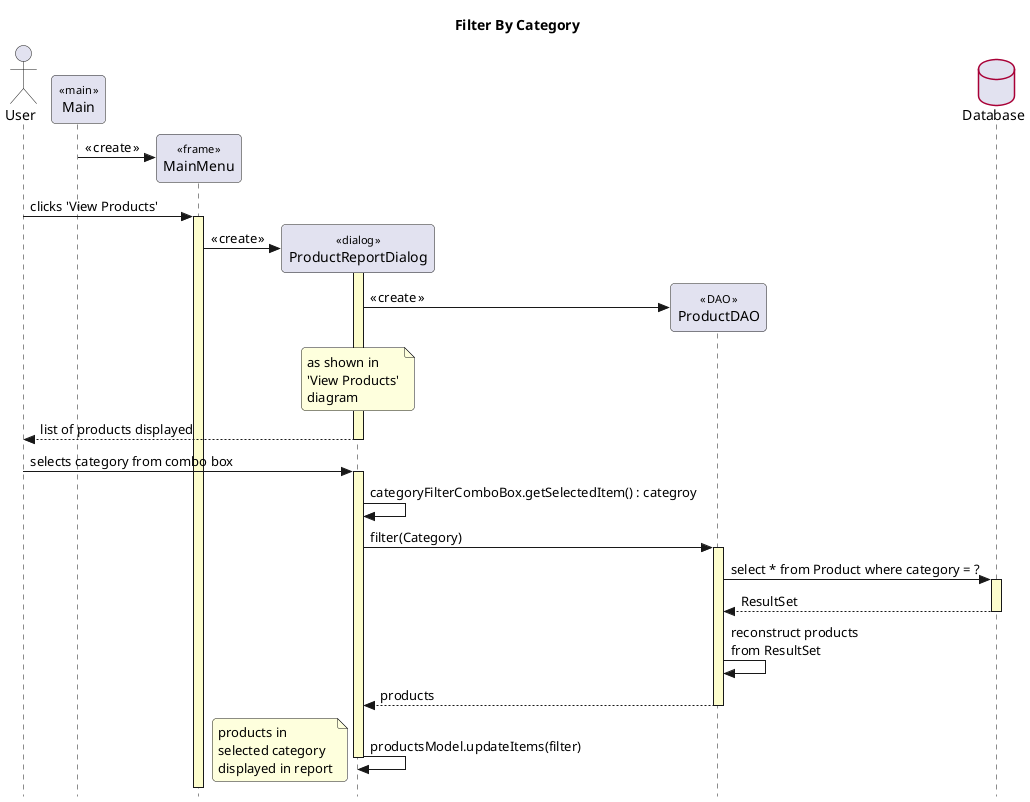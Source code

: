 @startuml

' style tweaks to make the diagram a little more readable
skinparam {
	Style strictuml
	RoundCorner 8

	Sequence {
		' make activations yellow too
		LifeLineBackgroundColor #FDFDCD

		' make stereotypes less ugly
		Stereotype {
			Font {
				Size 11
				Style plain
			}
		}
	}

	DatabaseBorderColor #A80036

}

title Filter By Category

actor User as user
participant "Main" as main << main >>
participant "MainMenu" as menu << frame >>
participant "ProductReportDialog" as report << dialog >>
participant "ProductDAO" as dao << DAO >>
database "Database" as db


create menu
main -> menu : « create »

user -> menu : clicks 'View Products'
activate menu

create report
menu -> report : « create »

activate report
create dao
report -> dao: « create »


note over report: as shown in\n'View Products'\ndiagram
user <-- report : list of products displayed

deactivate report

user -> report++ : selects category from combo box

report -> report : categoryFilterComboBox.getSelectedItem() : categroy

report -> dao++ : filter(Category)
dao -> db++ : select * from Product where category = ?
return ResultSet
dao -> dao : reconstruct products\nfrom ResultSet
return products
dao--

report -> report : productsModel.updateItems(filter)
report--
note left: products in\nselected category\ndisplayed in report

@enduml

